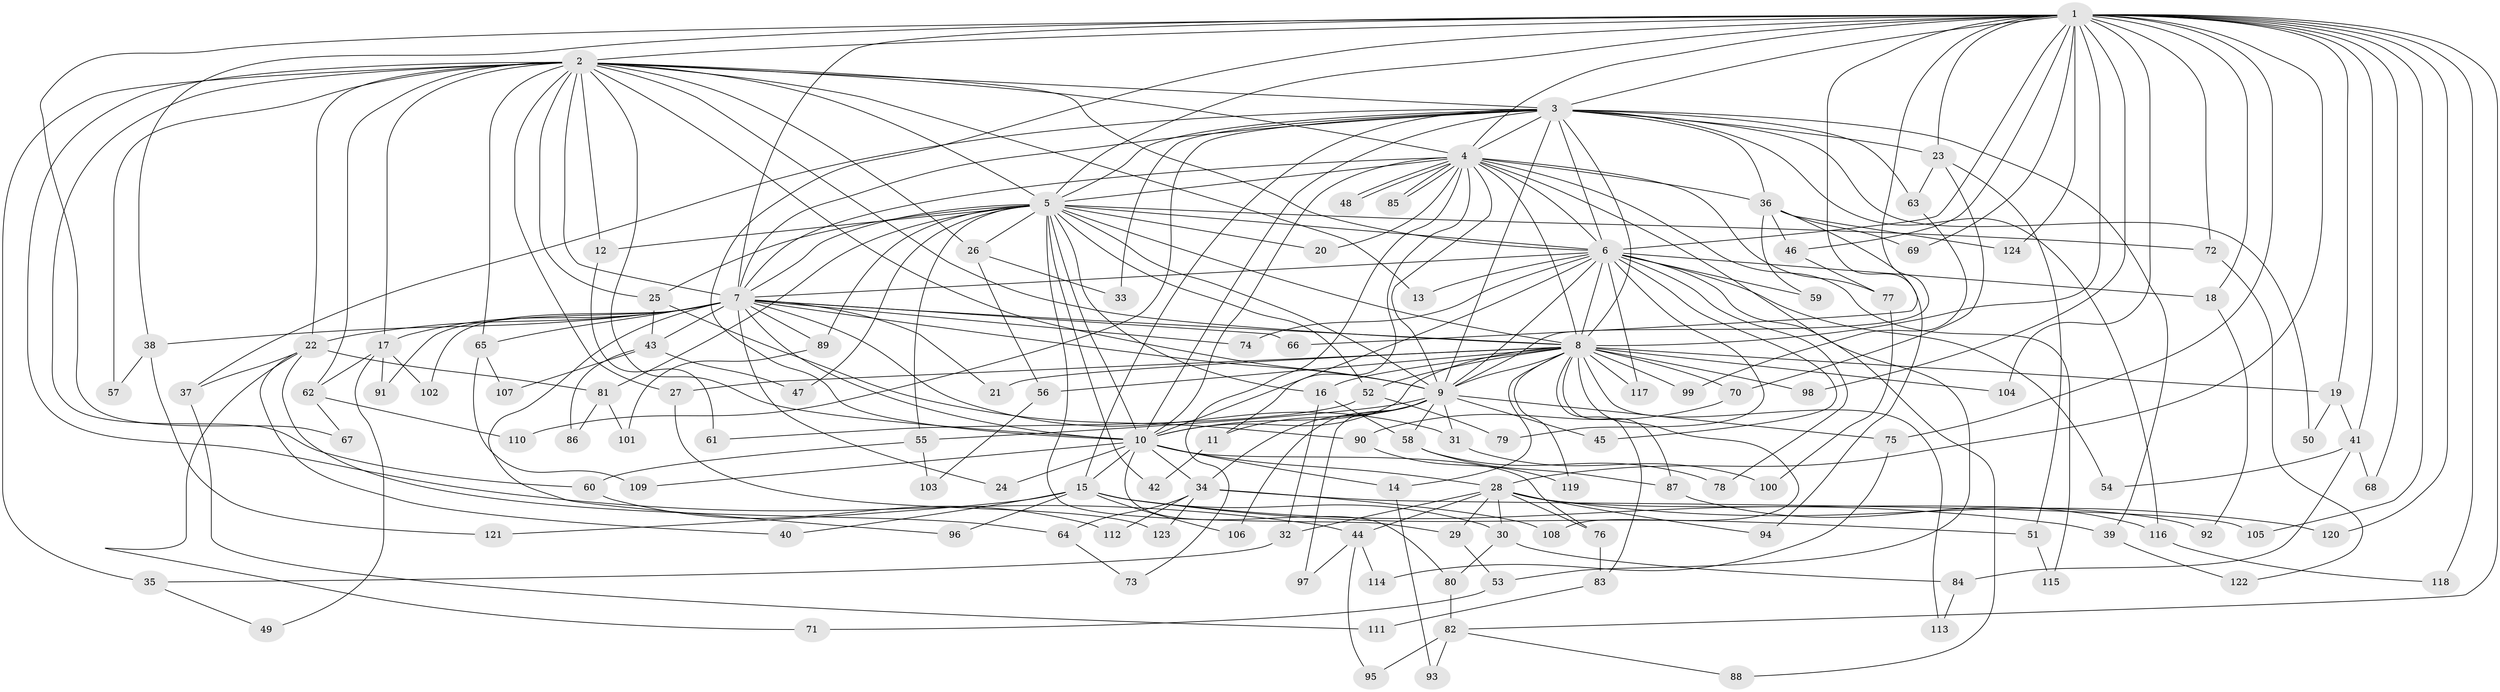 // Generated by graph-tools (version 1.1) at 2025/01/03/09/25 03:01:16]
// undirected, 124 vertices, 273 edges
graph export_dot {
graph [start="1"]
  node [color=gray90,style=filled];
  1;
  2;
  3;
  4;
  5;
  6;
  7;
  8;
  9;
  10;
  11;
  12;
  13;
  14;
  15;
  16;
  17;
  18;
  19;
  20;
  21;
  22;
  23;
  24;
  25;
  26;
  27;
  28;
  29;
  30;
  31;
  32;
  33;
  34;
  35;
  36;
  37;
  38;
  39;
  40;
  41;
  42;
  43;
  44;
  45;
  46;
  47;
  48;
  49;
  50;
  51;
  52;
  53;
  54;
  55;
  56;
  57;
  58;
  59;
  60;
  61;
  62;
  63;
  64;
  65;
  66;
  67;
  68;
  69;
  70;
  71;
  72;
  73;
  74;
  75;
  76;
  77;
  78;
  79;
  80;
  81;
  82;
  83;
  84;
  85;
  86;
  87;
  88;
  89;
  90;
  91;
  92;
  93;
  94;
  95;
  96;
  97;
  98;
  99;
  100;
  101;
  102;
  103;
  104;
  105;
  106;
  107;
  108;
  109;
  110;
  111;
  112;
  113;
  114;
  115;
  116;
  117;
  118;
  119;
  120;
  121;
  122;
  123;
  124;
  1 -- 2;
  1 -- 3;
  1 -- 4;
  1 -- 5;
  1 -- 6;
  1 -- 7;
  1 -- 8;
  1 -- 9;
  1 -- 10;
  1 -- 18;
  1 -- 19;
  1 -- 23;
  1 -- 28;
  1 -- 38;
  1 -- 41;
  1 -- 46;
  1 -- 66;
  1 -- 67;
  1 -- 68;
  1 -- 69;
  1 -- 72;
  1 -- 75;
  1 -- 82;
  1 -- 98;
  1 -- 104;
  1 -- 105;
  1 -- 118;
  1 -- 120;
  1 -- 124;
  2 -- 3;
  2 -- 4;
  2 -- 5;
  2 -- 6;
  2 -- 7;
  2 -- 8;
  2 -- 9;
  2 -- 10;
  2 -- 12;
  2 -- 13;
  2 -- 17;
  2 -- 22;
  2 -- 25;
  2 -- 26;
  2 -- 27;
  2 -- 35;
  2 -- 44;
  2 -- 57;
  2 -- 60;
  2 -- 62;
  2 -- 65;
  3 -- 4;
  3 -- 5;
  3 -- 6;
  3 -- 7;
  3 -- 8;
  3 -- 9;
  3 -- 10;
  3 -- 15;
  3 -- 23;
  3 -- 33;
  3 -- 36;
  3 -- 37;
  3 -- 39;
  3 -- 50;
  3 -- 63;
  3 -- 110;
  3 -- 116;
  4 -- 5;
  4 -- 6;
  4 -- 7;
  4 -- 8;
  4 -- 9;
  4 -- 10;
  4 -- 11;
  4 -- 20;
  4 -- 36;
  4 -- 48;
  4 -- 48;
  4 -- 53;
  4 -- 73;
  4 -- 77;
  4 -- 85;
  4 -- 85;
  4 -- 115;
  5 -- 6;
  5 -- 7;
  5 -- 8;
  5 -- 9;
  5 -- 10;
  5 -- 12;
  5 -- 16;
  5 -- 20;
  5 -- 25;
  5 -- 26;
  5 -- 29;
  5 -- 42;
  5 -- 47;
  5 -- 52;
  5 -- 55;
  5 -- 72;
  5 -- 81;
  5 -- 89;
  6 -- 7;
  6 -- 8;
  6 -- 9;
  6 -- 10;
  6 -- 13;
  6 -- 18;
  6 -- 45;
  6 -- 54;
  6 -- 59;
  6 -- 74;
  6 -- 78;
  6 -- 79;
  6 -- 88;
  6 -- 117;
  7 -- 8;
  7 -- 9;
  7 -- 10;
  7 -- 17;
  7 -- 21;
  7 -- 22;
  7 -- 24;
  7 -- 31;
  7 -- 38;
  7 -- 43;
  7 -- 65;
  7 -- 66;
  7 -- 74;
  7 -- 89;
  7 -- 91;
  7 -- 96;
  7 -- 102;
  8 -- 9;
  8 -- 10;
  8 -- 14;
  8 -- 16;
  8 -- 19;
  8 -- 21;
  8 -- 27;
  8 -- 52;
  8 -- 56;
  8 -- 70;
  8 -- 83;
  8 -- 87;
  8 -- 98;
  8 -- 99;
  8 -- 104;
  8 -- 108;
  8 -- 113;
  8 -- 117;
  8 -- 119;
  9 -- 10;
  9 -- 11;
  9 -- 31;
  9 -- 34;
  9 -- 45;
  9 -- 55;
  9 -- 58;
  9 -- 75;
  9 -- 97;
  9 -- 106;
  10 -- 14;
  10 -- 15;
  10 -- 24;
  10 -- 28;
  10 -- 34;
  10 -- 76;
  10 -- 80;
  10 -- 109;
  11 -- 42;
  12 -- 61;
  14 -- 93;
  15 -- 30;
  15 -- 39;
  15 -- 40;
  15 -- 51;
  15 -- 96;
  15 -- 106;
  15 -- 121;
  16 -- 32;
  16 -- 58;
  17 -- 49;
  17 -- 62;
  17 -- 91;
  17 -- 102;
  18 -- 92;
  19 -- 41;
  19 -- 50;
  22 -- 37;
  22 -- 40;
  22 -- 64;
  22 -- 71;
  22 -- 81;
  23 -- 51;
  23 -- 63;
  23 -- 70;
  25 -- 43;
  25 -- 90;
  26 -- 33;
  26 -- 56;
  27 -- 123;
  28 -- 29;
  28 -- 30;
  28 -- 32;
  28 -- 44;
  28 -- 76;
  28 -- 92;
  28 -- 94;
  28 -- 120;
  29 -- 53;
  30 -- 80;
  30 -- 84;
  31 -- 100;
  32 -- 35;
  34 -- 64;
  34 -- 105;
  34 -- 108;
  34 -- 112;
  34 -- 123;
  35 -- 49;
  36 -- 46;
  36 -- 59;
  36 -- 69;
  36 -- 94;
  36 -- 124;
  37 -- 111;
  38 -- 57;
  38 -- 121;
  39 -- 122;
  41 -- 54;
  41 -- 68;
  41 -- 84;
  43 -- 47;
  43 -- 86;
  43 -- 107;
  44 -- 95;
  44 -- 97;
  44 -- 114;
  46 -- 77;
  51 -- 115;
  52 -- 61;
  52 -- 79;
  53 -- 71;
  55 -- 60;
  55 -- 103;
  56 -- 103;
  58 -- 78;
  58 -- 87;
  60 -- 112;
  62 -- 67;
  62 -- 110;
  63 -- 99;
  64 -- 73;
  65 -- 107;
  65 -- 109;
  70 -- 90;
  72 -- 122;
  75 -- 114;
  76 -- 83;
  77 -- 100;
  80 -- 82;
  81 -- 86;
  81 -- 101;
  82 -- 88;
  82 -- 93;
  82 -- 95;
  83 -- 111;
  84 -- 113;
  87 -- 116;
  89 -- 101;
  90 -- 119;
  116 -- 118;
}
